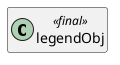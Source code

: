 @startuml
set namespaceSeparator \\
hide members
hide << alias >> circle

class legendObj << final >>
@enduml
